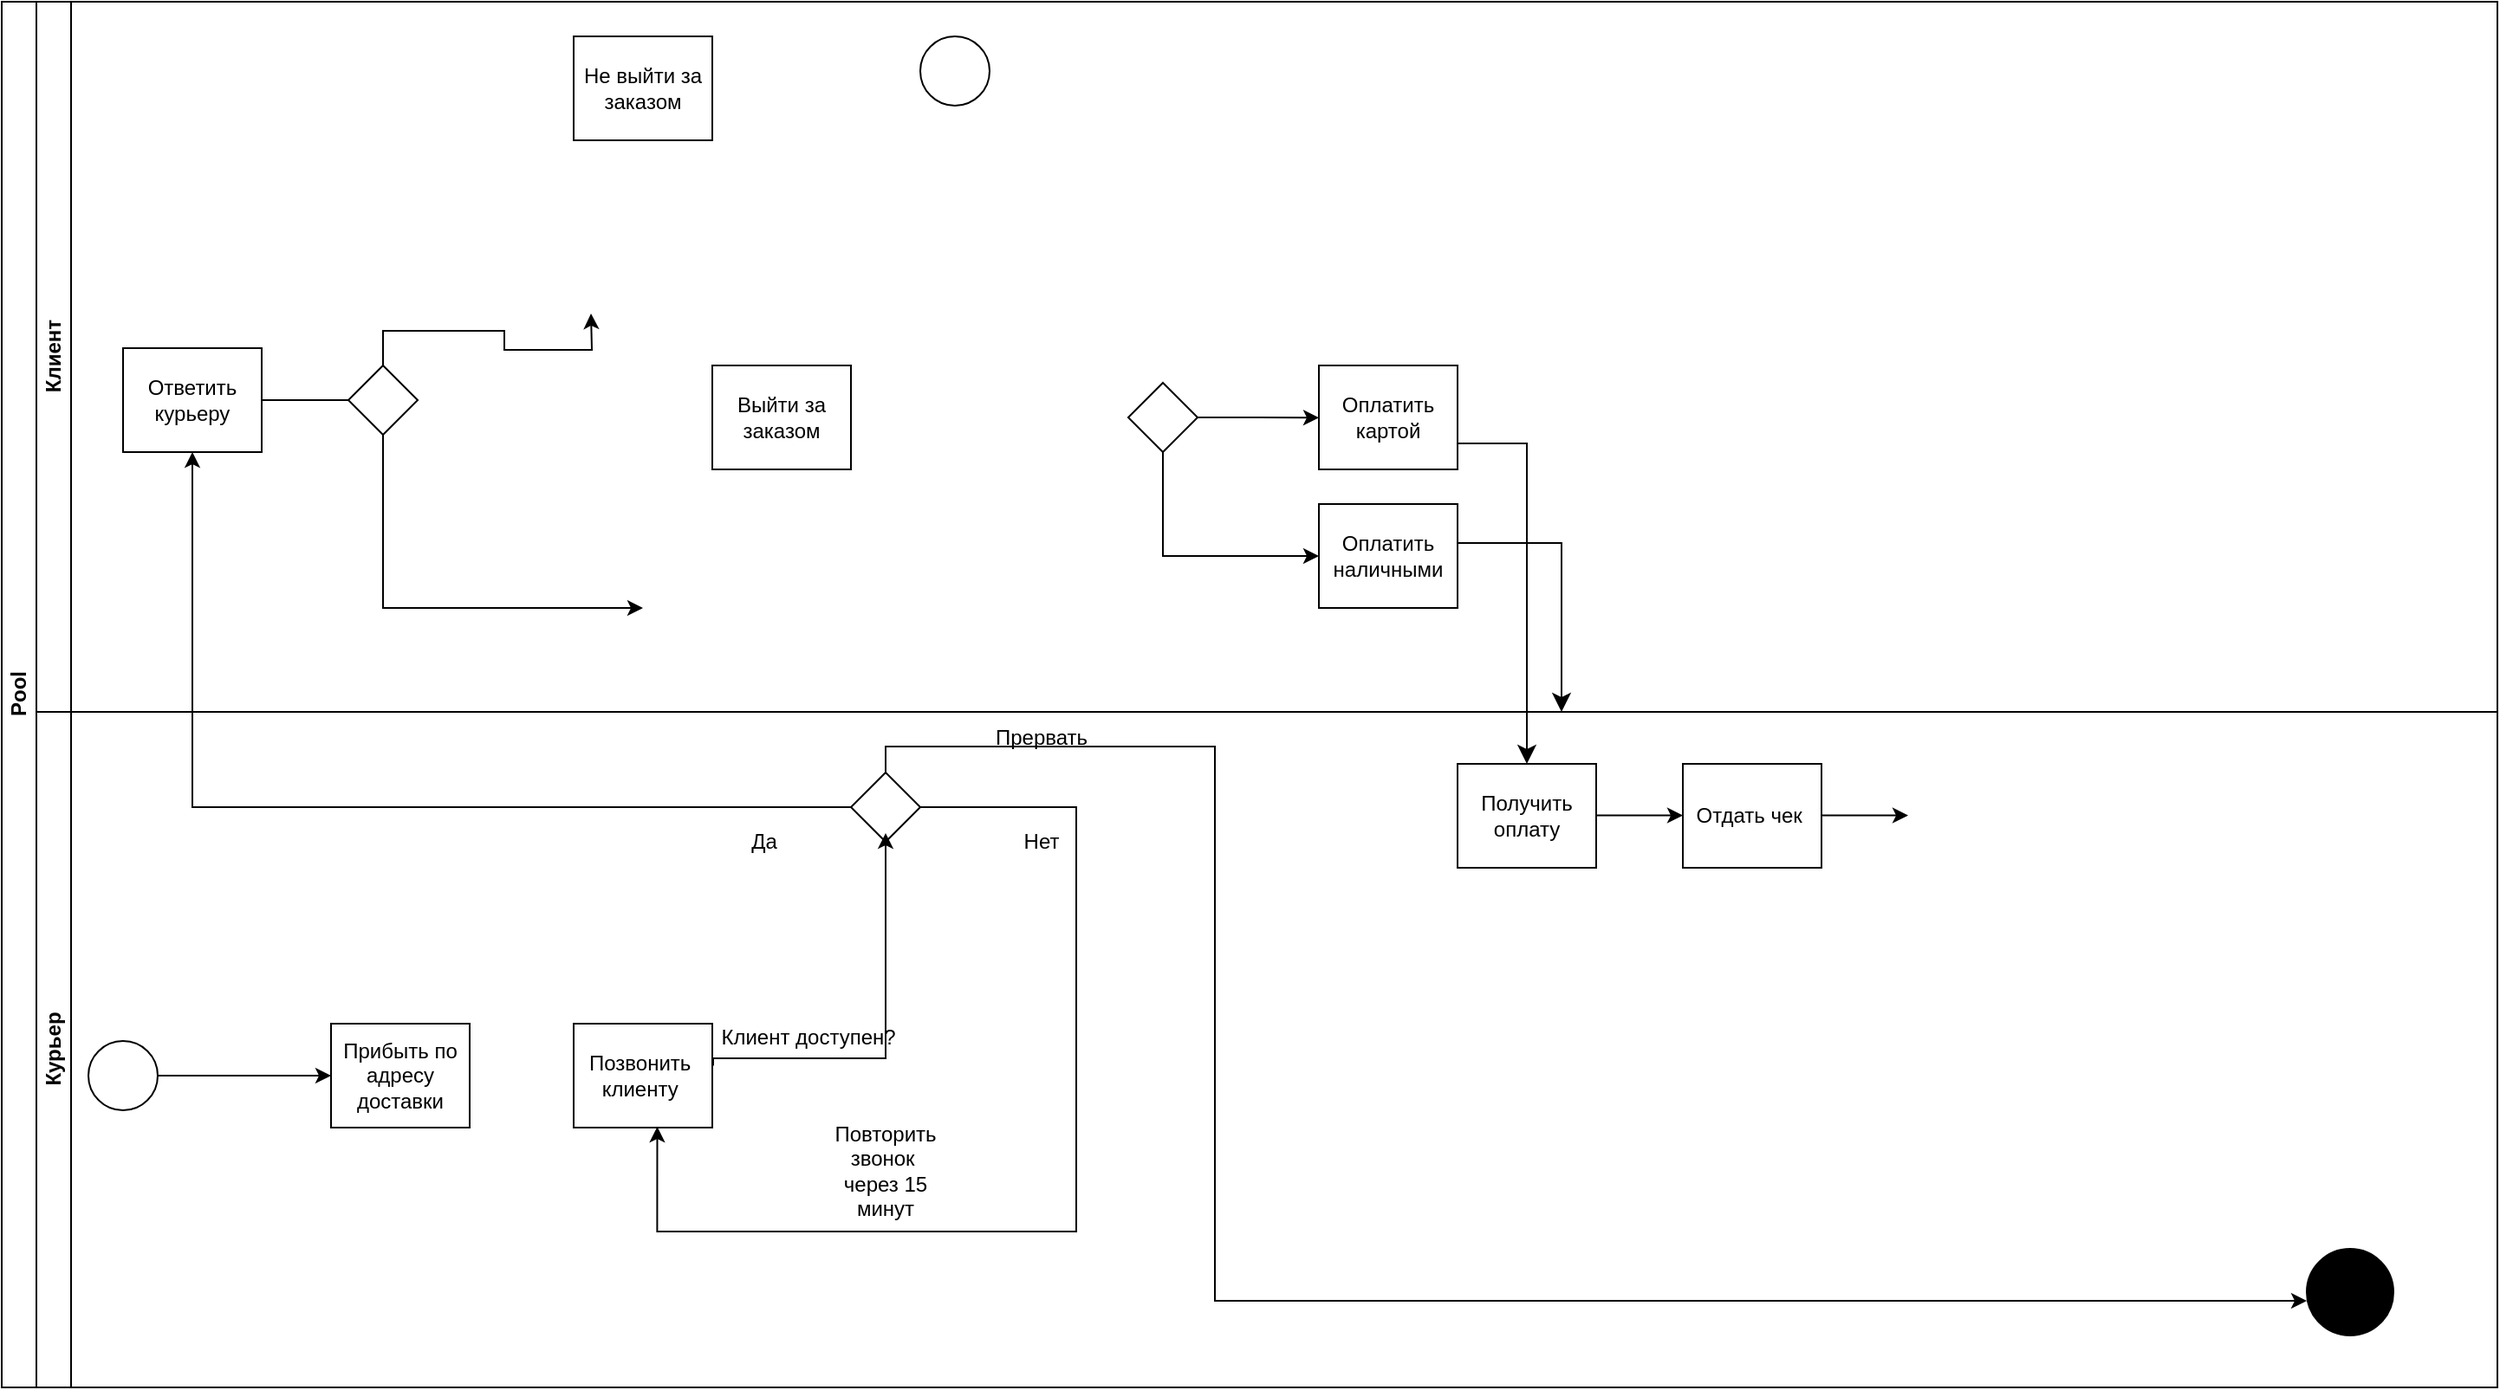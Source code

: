 <mxfile version="24.0.7" type="github">
  <diagram id="prtHgNgQTEPvFCAcTncT" name="Page-1">
    <mxGraphModel dx="1024" dy="533" grid="1" gridSize="10" guides="1" tooltips="1" connect="1" arrows="1" fold="1" page="1" pageScale="1" pageWidth="827" pageHeight="1169" math="0" shadow="0">
      <root>
        <mxCell id="0" />
        <mxCell id="1" parent="0" />
        <mxCell id="dNxyNK7c78bLwvsdeMH5-19" value="Pool" style="swimlane;html=1;childLayout=stackLayout;resizeParent=1;resizeParentMax=0;horizontal=0;startSize=20;horizontalStack=0;" parent="1" vertex="1">
          <mxGeometry x="110" y="60" width="1440" height="800" as="geometry" />
        </mxCell>
        <mxCell id="K2Bq7J1p50yDDpJ4szLd-10" value="" style="edgeStyle=segmentEdgeStyle;endArrow=classic;html=1;curved=0;rounded=0;endSize=8;startSize=8;exitX=1;exitY=0.75;exitDx=0;exitDy=0;" edge="1" parent="dNxyNK7c78bLwvsdeMH5-19" source="K2Bq7J1p50yDDpJ4szLd-6" target="K2Bq7J1p50yDDpJ4szLd-1">
          <mxGeometry width="50" height="50" relative="1" as="geometry">
            <mxPoint x="950" y="270" as="sourcePoint" />
            <mxPoint x="1000" y="220" as="targetPoint" />
          </mxGeometry>
        </mxCell>
        <mxCell id="K2Bq7J1p50yDDpJ4szLd-61" style="edgeStyle=orthogonalEdgeStyle;rounded=0;orthogonalLoop=1;jettySize=auto;html=1;endArrow=classic;endFill=1;exitX=0;exitY=0.5;exitDx=0;exitDy=0;entryX=0.5;entryY=1;entryDx=0;entryDy=0;" edge="1" parent="dNxyNK7c78bLwvsdeMH5-19" source="K2Bq7J1p50yDDpJ4szLd-59" target="dNxyNK7c78bLwvsdeMH5-30">
          <mxGeometry relative="1" as="geometry">
            <mxPoint x="419.97" y="430" as="sourcePoint" />
            <mxPoint x="410" y="430" as="targetPoint" />
            <Array as="points">
              <mxPoint x="110" y="465" />
            </Array>
          </mxGeometry>
        </mxCell>
        <mxCell id="dNxyNK7c78bLwvsdeMH5-20" value="Клиент" style="swimlane;html=1;startSize=20;horizontal=0;" parent="dNxyNK7c78bLwvsdeMH5-19" vertex="1">
          <mxGeometry x="20" width="1420" height="410" as="geometry" />
        </mxCell>
        <mxCell id="dNxyNK7c78bLwvsdeMH5-24" value="Не выйти за заказом" style="rounded=0;whiteSpace=wrap;html=1;fontFamily=Helvetica;fontSize=12;fontColor=#000000;align=center;" parent="dNxyNK7c78bLwvsdeMH5-20" vertex="1">
          <mxGeometry x="310" y="20" width="80" height="60" as="geometry" />
        </mxCell>
        <mxCell id="dNxyNK7c78bLwvsdeMH5-32" value="" style="ellipse;whiteSpace=wrap;html=1;" parent="dNxyNK7c78bLwvsdeMH5-20" vertex="1">
          <mxGeometry x="510" y="20" width="40" height="40" as="geometry" />
        </mxCell>
        <mxCell id="dNxyNK7c78bLwvsdeMH5-33" value="" style="edgeStyle=orthogonalEdgeStyle;rounded=0;orthogonalLoop=1;jettySize=auto;html=1;endArrow=classic;endFill=1;" parent="dNxyNK7c78bLwvsdeMH5-20" source="dNxyNK7c78bLwvsdeMH5-30" edge="1">
          <mxGeometry relative="1" as="geometry">
            <mxPoint x="350" y="350" as="targetPoint" />
            <Array as="points">
              <mxPoint x="200" y="230" />
              <mxPoint x="200" y="350" />
              <mxPoint x="350" y="350" />
            </Array>
          </mxGeometry>
        </mxCell>
        <mxCell id="dNxyNK7c78bLwvsdeMH5-30" value="Ответить курьеру" style="rounded=0;whiteSpace=wrap;html=1;fontFamily=Helvetica;fontSize=12;fontColor=#000000;align=center;" parent="dNxyNK7c78bLwvsdeMH5-20" vertex="1">
          <mxGeometry x="50" y="200" width="80" height="60" as="geometry" />
        </mxCell>
        <mxCell id="TP964_NQ1YUmOZFnUN69-7" value="" style="rhombus;whiteSpace=wrap;html=1;fontFamily=Helvetica;fontSize=12;fontColor=#000000;align=center;" parent="dNxyNK7c78bLwvsdeMH5-20" vertex="1">
          <mxGeometry x="180" y="210" width="40" height="40" as="geometry" />
        </mxCell>
        <mxCell id="TP964_NQ1YUmOZFnUN69-9" value="Выйти за заказом" style="rounded=0;whiteSpace=wrap;html=1;fontFamily=Helvetica;fontSize=12;fontColor=#000000;align=center;" parent="dNxyNK7c78bLwvsdeMH5-20" vertex="1">
          <mxGeometry x="390" y="210" width="80" height="60" as="geometry" />
        </mxCell>
        <mxCell id="K2Bq7J1p50yDDpJ4szLd-4" value="" style="rhombus;whiteSpace=wrap;html=1;fontFamily=Helvetica;fontSize=12;fontColor=#000000;align=center;" vertex="1" parent="dNxyNK7c78bLwvsdeMH5-20">
          <mxGeometry x="630" y="220" width="40" height="40" as="geometry" />
        </mxCell>
        <mxCell id="K2Bq7J1p50yDDpJ4szLd-5" value="" style="edgeStyle=orthogonalEdgeStyle;rounded=0;orthogonalLoop=1;jettySize=auto;html=1;endArrow=classic;endFill=1;exitX=1;exitY=0.5;exitDx=0;exitDy=0;" edge="1" parent="dNxyNK7c78bLwvsdeMH5-20" source="K2Bq7J1p50yDDpJ4szLd-4">
          <mxGeometry relative="1" as="geometry">
            <mxPoint x="680" y="239.66" as="sourcePoint" />
            <mxPoint x="740" y="240.16" as="targetPoint" />
            <Array as="points" />
          </mxGeometry>
        </mxCell>
        <mxCell id="K2Bq7J1p50yDDpJ4szLd-6" value="Оплатить картой" style="rounded=0;whiteSpace=wrap;html=1;fontFamily=Helvetica;fontSize=12;fontColor=#000000;align=center;" vertex="1" parent="dNxyNK7c78bLwvsdeMH5-20">
          <mxGeometry x="740" y="210" width="80" height="60" as="geometry" />
        </mxCell>
        <mxCell id="K2Bq7J1p50yDDpJ4szLd-7" value="Оплатить наличными" style="rounded=0;whiteSpace=wrap;html=1;fontFamily=Helvetica;fontSize=12;fontColor=#000000;align=center;" vertex="1" parent="dNxyNK7c78bLwvsdeMH5-20">
          <mxGeometry x="740" y="290" width="80" height="60" as="geometry" />
        </mxCell>
        <mxCell id="K2Bq7J1p50yDDpJ4szLd-8" value="" style="edgeStyle=orthogonalEdgeStyle;rounded=0;orthogonalLoop=1;jettySize=auto;html=1;endArrow=classic;endFill=1;exitX=0.5;exitY=1;exitDx=0;exitDy=0;entryX=0;entryY=0.5;entryDx=0;entryDy=0;" edge="1" parent="dNxyNK7c78bLwvsdeMH5-20" source="K2Bq7J1p50yDDpJ4szLd-4" target="K2Bq7J1p50yDDpJ4szLd-7">
          <mxGeometry relative="1" as="geometry">
            <mxPoint x="680" y="250" as="sourcePoint" />
            <mxPoint x="750" y="250.16" as="targetPoint" />
            <Array as="points" />
          </mxGeometry>
        </mxCell>
        <mxCell id="K2Bq7J1p50yDDpJ4szLd-47" value="" style="edgeStyle=segmentEdgeStyle;endArrow=classic;html=1;curved=0;rounded=0;endSize=8;startSize=8;exitX=1;exitY=0.75;exitDx=0;exitDy=0;" edge="1" parent="dNxyNK7c78bLwvsdeMH5-20">
          <mxGeometry width="50" height="50" relative="1" as="geometry">
            <mxPoint x="820" y="312.5" as="sourcePoint" />
            <mxPoint x="880" y="410" as="targetPoint" />
          </mxGeometry>
        </mxCell>
        <mxCell id="TP964_NQ1YUmOZFnUN69-8" value="" style="edgeStyle=orthogonalEdgeStyle;rounded=0;orthogonalLoop=1;jettySize=auto;html=1;endArrow=classic;endFill=1;exitX=0.5;exitY=0;exitDx=0;exitDy=0;" parent="dNxyNK7c78bLwvsdeMH5-20" source="TP964_NQ1YUmOZFnUN69-7" edge="1">
          <mxGeometry relative="1" as="geometry">
            <mxPoint x="254" y="250" as="sourcePoint" />
            <mxPoint x="320" y="180" as="targetPoint" />
          </mxGeometry>
        </mxCell>
        <mxCell id="dNxyNK7c78bLwvsdeMH5-21" value="Курьер" style="swimlane;html=1;startSize=20;horizontal=0;fillColor=#FFFFFF;" parent="dNxyNK7c78bLwvsdeMH5-19" vertex="1">
          <mxGeometry x="20" y="410" width="1420" height="390" as="geometry" />
        </mxCell>
        <mxCell id="dNxyNK7c78bLwvsdeMH5-26" value="Прибыть по адресу доставки" style="rounded=0;whiteSpace=wrap;html=1;fontFamily=Helvetica;fontSize=12;fontColor=#000000;align=center;" parent="dNxyNK7c78bLwvsdeMH5-21" vertex="1">
          <mxGeometry x="170" y="180" width="80" height="60" as="geometry" />
        </mxCell>
        <mxCell id="dNxyNK7c78bLwvsdeMH5-23" value="" style="ellipse;whiteSpace=wrap;html=1;" parent="dNxyNK7c78bLwvsdeMH5-21" vertex="1">
          <mxGeometry x="30" y="190" width="40" height="40" as="geometry" />
        </mxCell>
        <mxCell id="TP964_NQ1YUmOZFnUN69-1" value="Позвонить&amp;nbsp; клиенту&amp;nbsp;" style="rounded=0;whiteSpace=wrap;html=1;fontFamily=Helvetica;fontSize=12;fontColor=#000000;align=center;" parent="dNxyNK7c78bLwvsdeMH5-21" vertex="1">
          <mxGeometry x="310" y="180" width="80" height="60" as="geometry" />
        </mxCell>
        <mxCell id="K2Bq7J1p50yDDpJ4szLd-1" value="Получить оплату" style="rounded=0;whiteSpace=wrap;html=1;fontFamily=Helvetica;fontSize=12;fontColor=#000000;align=center;" vertex="1" parent="dNxyNK7c78bLwvsdeMH5-21">
          <mxGeometry x="820" y="30" width="80" height="60" as="geometry" />
        </mxCell>
        <mxCell id="K2Bq7J1p50yDDpJ4szLd-2" value="Отдать чек&amp;nbsp;" style="rounded=0;whiteSpace=wrap;html=1;fontFamily=Helvetica;fontSize=12;fontColor=#000000;align=center;" vertex="1" parent="dNxyNK7c78bLwvsdeMH5-21">
          <mxGeometry x="950" y="30" width="80" height="60" as="geometry" />
        </mxCell>
        <mxCell id="K2Bq7J1p50yDDpJ4szLd-49" value="" style="edgeStyle=orthogonalEdgeStyle;rounded=0;orthogonalLoop=1;jettySize=auto;html=1;endArrow=classic;endFill=1;" edge="1" parent="dNxyNK7c78bLwvsdeMH5-21">
          <mxGeometry relative="1" as="geometry">
            <mxPoint x="900" y="59.8" as="sourcePoint" />
            <mxPoint x="950" y="59.8" as="targetPoint" />
            <Array as="points">
              <mxPoint x="950" y="60.2" />
              <mxPoint x="930" y="60.2" />
            </Array>
          </mxGeometry>
        </mxCell>
        <mxCell id="K2Bq7J1p50yDDpJ4szLd-50" value="" style="ellipse;shape=doubleEllipse;whiteSpace=wrap;html=1;aspect=fixed;fillColor=#000000;" vertex="1" parent="dNxyNK7c78bLwvsdeMH5-21">
          <mxGeometry x="1310" y="310" width="50" height="50" as="geometry" />
        </mxCell>
        <mxCell id="K2Bq7J1p50yDDpJ4szLd-51" value="" style="edgeStyle=orthogonalEdgeStyle;rounded=0;orthogonalLoop=1;jettySize=auto;html=1;endArrow=classic;endFill=1;" edge="1" parent="dNxyNK7c78bLwvsdeMH5-21">
          <mxGeometry relative="1" as="geometry">
            <mxPoint x="1030" y="59.76" as="sourcePoint" />
            <mxPoint x="1080" y="59.76" as="targetPoint" />
            <Array as="points">
              <mxPoint x="1080" y="60.16" />
              <mxPoint x="1060" y="60.16" />
            </Array>
          </mxGeometry>
        </mxCell>
        <mxCell id="dNxyNK7c78bLwvsdeMH5-25" value="" style="edgeStyle=orthogonalEdgeStyle;rounded=0;orthogonalLoop=1;jettySize=auto;html=1;entryX=0;entryY=0.5;entryDx=0;entryDy=0;" parent="dNxyNK7c78bLwvsdeMH5-21" source="dNxyNK7c78bLwvsdeMH5-23" edge="1" target="dNxyNK7c78bLwvsdeMH5-26">
          <mxGeometry relative="1" as="geometry">
            <mxPoint x="120" y="-120" as="targetPoint" />
          </mxGeometry>
        </mxCell>
        <mxCell id="K2Bq7J1p50yDDpJ4szLd-59" value="" style="rhombus;whiteSpace=wrap;html=1;fontFamily=Helvetica;fontSize=12;fontColor=#000000;align=center;" vertex="1" parent="dNxyNK7c78bLwvsdeMH5-21">
          <mxGeometry x="470" y="35" width="40" height="40" as="geometry" />
        </mxCell>
        <mxCell id="K2Bq7J1p50yDDpJ4szLd-52" style="edgeStyle=orthogonalEdgeStyle;rounded=0;orthogonalLoop=1;jettySize=auto;html=1;endArrow=classic;endFill=1;exitX=1.006;exitY=0.404;exitDx=0;exitDy=0;exitPerimeter=0;" edge="1" parent="dNxyNK7c78bLwvsdeMH5-21" source="TP964_NQ1YUmOZFnUN69-1">
          <mxGeometry relative="1" as="geometry">
            <mxPoint x="420" y="220" as="sourcePoint" />
            <mxPoint x="490" y="70" as="targetPoint" />
            <Array as="points">
              <mxPoint x="391" y="200" />
              <mxPoint x="490" y="200" />
            </Array>
          </mxGeometry>
        </mxCell>
        <mxCell id="K2Bq7J1p50yDDpJ4szLd-60" value="&lt;span style=&quot;font-weight: normal;&quot;&gt;Клиент доступен?&lt;/span&gt;" style="text;align=center;fontStyle=1;verticalAlign=middle;spacingLeft=3;spacingRight=3;strokeColor=none;rotatable=0;points=[[0,0.5],[1,0.5]];portConstraint=eastwest;html=1;" vertex="1" parent="dNxyNK7c78bLwvsdeMH5-21">
          <mxGeometry x="420" y="180" width="50" height="16" as="geometry" />
        </mxCell>
        <mxCell id="K2Bq7J1p50yDDpJ4szLd-62" value="Нет" style="text;html=1;align=center;verticalAlign=middle;whiteSpace=wrap;rounded=0;rotation=0;" vertex="1" parent="dNxyNK7c78bLwvsdeMH5-21">
          <mxGeometry x="550" y="60" width="60" height="30" as="geometry" />
        </mxCell>
        <mxCell id="K2Bq7J1p50yDDpJ4szLd-63" style="edgeStyle=orthogonalEdgeStyle;rounded=0;orthogonalLoop=1;jettySize=auto;html=1;endArrow=classic;endFill=1;exitX=1;exitY=0.5;exitDx=0;exitDy=0;entryX=0.603;entryY=0.992;entryDx=0;entryDy=0;entryPerimeter=0;" edge="1" parent="dNxyNK7c78bLwvsdeMH5-21" source="K2Bq7J1p50yDDpJ4szLd-59" target="TP964_NQ1YUmOZFnUN69-1">
          <mxGeometry relative="1" as="geometry">
            <mxPoint x="609.97" y="65" as="sourcePoint" />
            <mxPoint x="610" y="190" as="targetPoint" />
            <Array as="points">
              <mxPoint x="600" y="55" />
              <mxPoint x="600" y="300" />
              <mxPoint x="358" y="300" />
            </Array>
          </mxGeometry>
        </mxCell>
        <mxCell id="K2Bq7J1p50yDDpJ4szLd-64" value="Да" style="text;html=1;align=center;verticalAlign=middle;whiteSpace=wrap;rounded=0;" vertex="1" parent="dNxyNK7c78bLwvsdeMH5-21">
          <mxGeometry x="390" y="60" width="60" height="30" as="geometry" />
        </mxCell>
        <mxCell id="K2Bq7J1p50yDDpJ4szLd-65" value="Повторить звонок&amp;nbsp; через 15 минут" style="text;html=1;align=center;verticalAlign=middle;whiteSpace=wrap;rounded=0;" vertex="1" parent="dNxyNK7c78bLwvsdeMH5-21">
          <mxGeometry x="460" y="250" width="60" height="30" as="geometry" />
        </mxCell>
        <mxCell id="K2Bq7J1p50yDDpJ4szLd-66" value="" style="endArrow=classic;html=1;rounded=0;exitX=0.5;exitY=0;exitDx=0;exitDy=0;" edge="1" parent="dNxyNK7c78bLwvsdeMH5-21" source="K2Bq7J1p50yDDpJ4szLd-59">
          <mxGeometry width="50" height="50" relative="1" as="geometry">
            <mxPoint x="490" y="30" as="sourcePoint" />
            <mxPoint x="1310" y="340" as="targetPoint" />
            <Array as="points">
              <mxPoint x="490" y="20" />
              <mxPoint x="610" y="20" />
              <mxPoint x="680" y="20" />
              <mxPoint x="680" y="340" />
            </Array>
          </mxGeometry>
        </mxCell>
        <mxCell id="K2Bq7J1p50yDDpJ4szLd-68" value="Прервать" style="text;html=1;align=center;verticalAlign=middle;whiteSpace=wrap;rounded=0;" vertex="1" parent="dNxyNK7c78bLwvsdeMH5-21">
          <mxGeometry x="550" width="60" height="30" as="geometry" />
        </mxCell>
      </root>
    </mxGraphModel>
  </diagram>
</mxfile>
